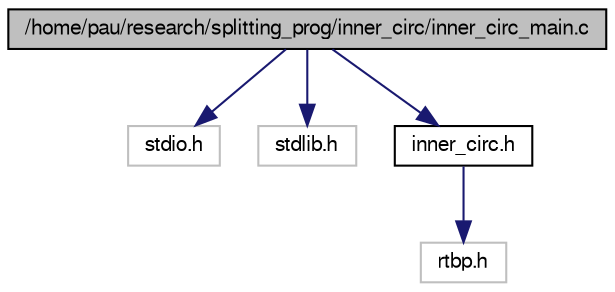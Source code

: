 digraph G
{
  edge [fontname="FreeSans",fontsize="10",labelfontname="FreeSans",labelfontsize="10"];
  node [fontname="FreeSans",fontsize="10",shape=record];
  Node1 [label="/home/pau/research/splitting_prog/inner_circ/inner_circ_main.c",height=0.2,width=0.4,color="black", fillcolor="grey75", style="filled" fontcolor="black"];
  Node1 -> Node2 [color="midnightblue",fontsize="10",style="solid",fontname="FreeSans"];
  Node2 [label="stdio.h",height=0.2,width=0.4,color="grey75", fillcolor="white", style="filled"];
  Node1 -> Node3 [color="midnightblue",fontsize="10",style="solid",fontname="FreeSans"];
  Node3 [label="stdlib.h",height=0.2,width=0.4,color="grey75", fillcolor="white", style="filled"];
  Node1 -> Node4 [color="midnightblue",fontsize="10",style="solid",fontname="FreeSans"];
  Node4 [label="inner_circ.h",height=0.2,width=0.4,color="black", fillcolor="white", style="filled",URL="$inner__circ_8h.html",tooltip="Inner Map of the Circular Problem."];
  Node4 -> Node5 [color="midnightblue",fontsize="10",style="solid",fontname="FreeSans"];
  Node5 [label="rtbp.h",height=0.2,width=0.4,color="grey75", fillcolor="white", style="filled"];
}
